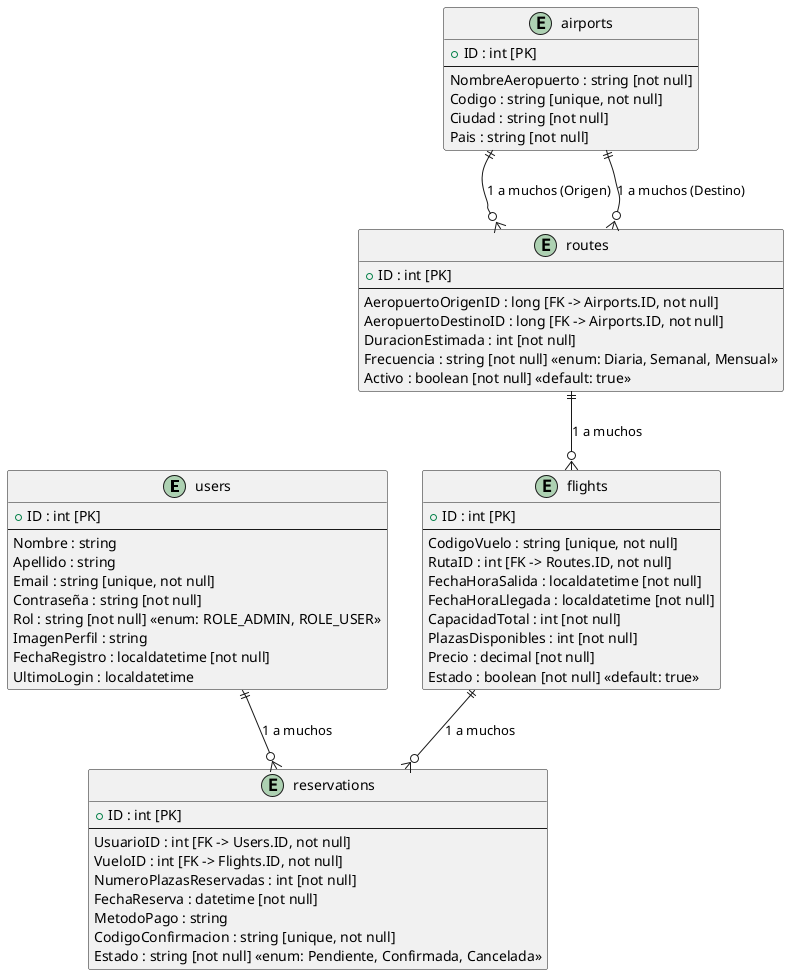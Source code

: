 @startuml
entity "users" as Users {
    + ID : int [PK]
    --
    Nombre : string
    Apellido : string
    Email : string [unique, not null]
    Contraseña : string [not null]
    Rol : string [not null] <<enum: ROLE_ADMIN, ROLE_USER>>
    ImagenPerfil : string
    FechaRegistro : localdatetime [not null]
    UltimoLogin : localdatetime
}

entity "flights" as Flights {
    + ID : int [PK]
    --
    CodigoVuelo : string [unique, not null]
    RutaID : int [FK -> Routes.ID, not null]
    FechaHoraSalida : localdatetime [not null]
    FechaHoraLlegada : localdatetime [not null]
    CapacidadTotal : int [not null]
    PlazasDisponibles : int [not null]
    Precio : decimal [not null]
    Estado : boolean [not null] <<default: true>>
}

entity "reservations" as Reservations {
    + ID : int [PK]
    --
    UsuarioID : int [FK -> Users.ID, not null]
    VueloID : int [FK -> Flights.ID, not null]
    NumeroPlazasReservadas : int [not null]
    FechaReserva : datetime [not null]
    MetodoPago : string
    CodigoConfirmacion : string [unique, not null]
    Estado : string [not null] <<enum: Pendiente, Confirmada, Cancelada>>
}

entity "airports" as Airports {
    + ID : int [PK]
    --
    NombreAeropuerto : string [not null]
    Codigo : string [unique, not null]
    Ciudad : string [not null]
    Pais : string [not null]
}

entity "routes" as Routes {
    + ID : int [PK]
    --
    AeropuertoOrigenID : long [FK -> Airports.ID, not null]
    AeropuertoDestinoID : long [FK -> Airports.ID, not null]
    DuracionEstimada : int [not null]
    Frecuencia : string [not null] <<enum: Diaria, Semanal, Mensual>>
    Activo : boolean [not null] <<default: true>>
}

' Relationships
Users ||--o{ Reservations : "1 a muchos"
Flights ||--o{ Reservations : "1 a muchos"
Routes ||--o{ Flights : "1 a muchos"
Airports ||--o{ Routes : "1 a muchos (Origen)"
Airports ||--o{ Routes : "1 a muchos (Destino)"
@enduml

